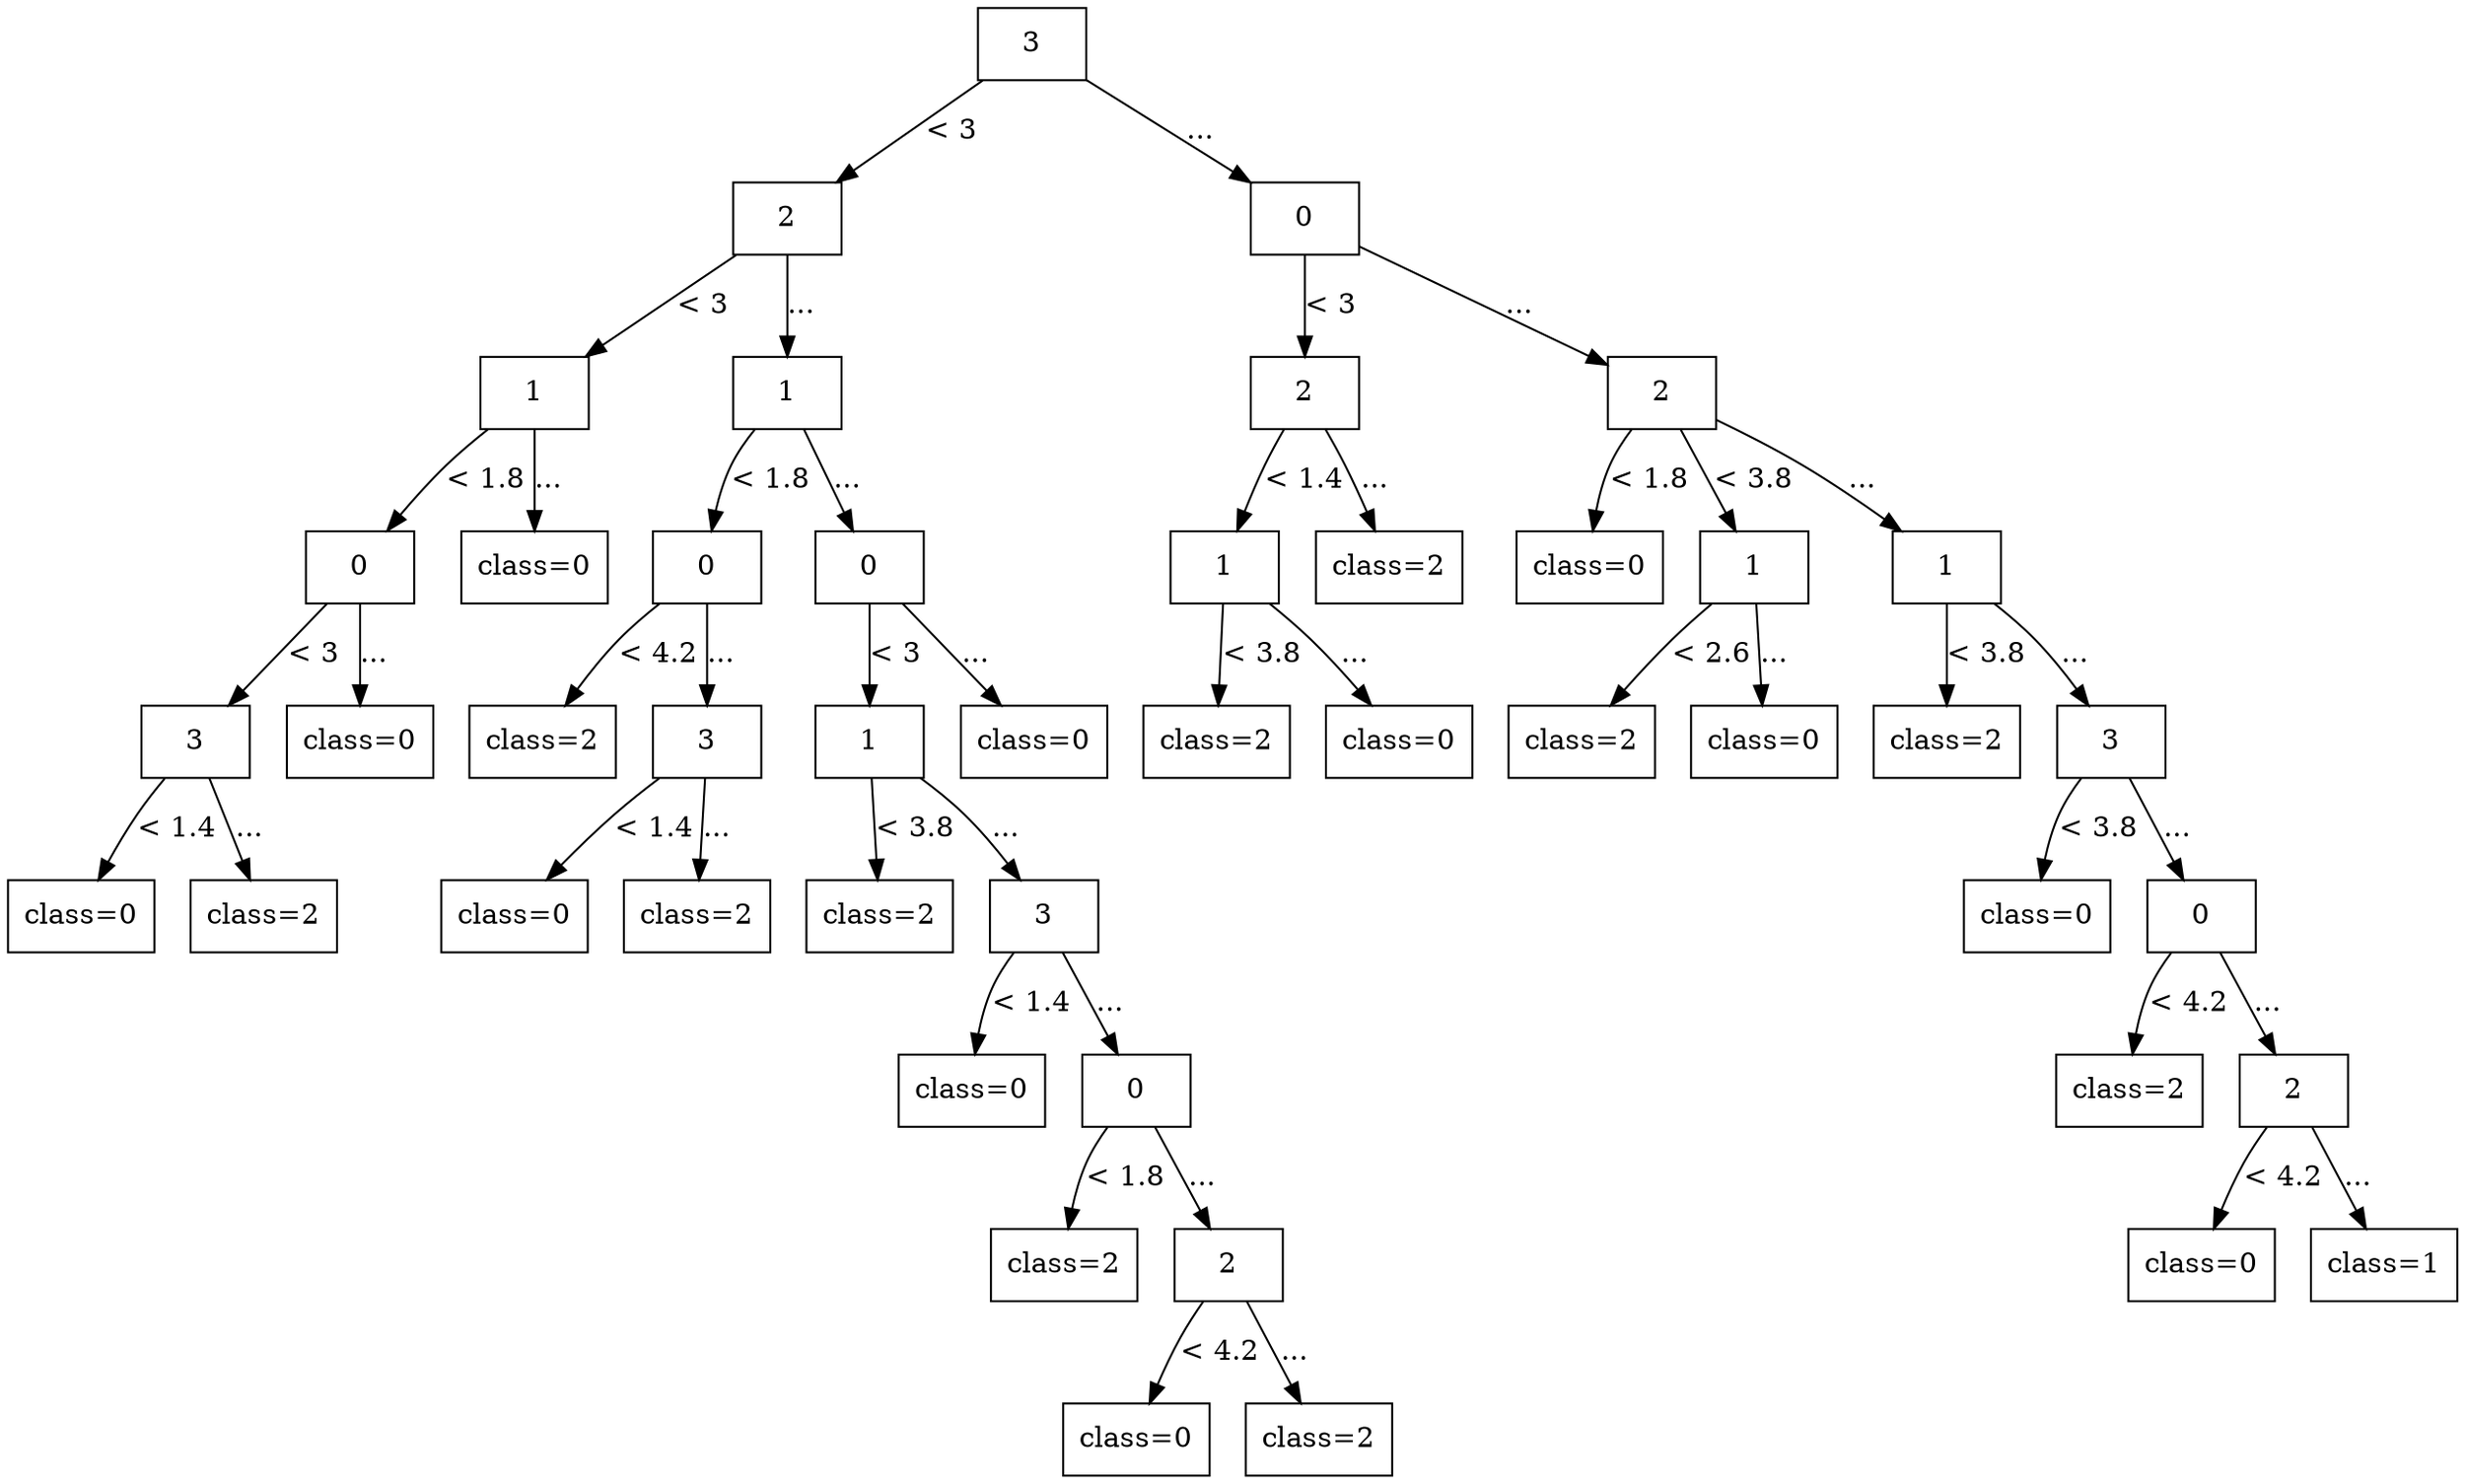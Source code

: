 digraph G {
node [shape=box];

0 [label="3"];

1 [label="2"];
26 [label="0"];

0 -> 1 [label="< 3"];
0 -> 26 [label="..."];

2 [label="1"];
9 [label="1"];
27 [label="2"];
32 [label="2"];

1 -> 2 [label="< 3"];
1 -> 9 [label="..."];
26 -> 27 [label="< 3"];
26 -> 32 [label="..."];

3 [label="0"];
8 [label="class=0"];
10 [label="0"];
15 [label="0"];
28 [label="1"];
31 [label="class=2"];
33 [label="class=0"];
34 [label="1"];
37 [label="1"];

2 -> 3 [label="< 1.8"];
2 -> 8 [label="..."];
9 -> 10 [label="< 1.8"];
9 -> 15 [label="..."];
27 -> 28 [label="< 1.4"];
27 -> 31 [label="..."];
32 -> 33 [label="< 1.8"];
32 -> 34 [label="< 3.8"];
32 -> 37 [label="..."];

4 [label="3"];
7 [label="class=0"];
11 [label="class=2"];
12 [label="3"];
16 [label="1"];
25 [label="class=0"];
29 [label="class=2"];
30 [label="class=0"];
35 [label="class=2"];
36 [label="class=0"];
38 [label="class=2"];
39 [label="3"];

3 -> 4 [label="< 3"];
3 -> 7 [label="..."];
10 -> 11 [label="< 4.2"];
10 -> 12 [label="..."];
15 -> 16 [label="< 3"];
15 -> 25 [label="..."];
28 -> 29 [label="< 3.8"];
28 -> 30 [label="..."];
34 -> 35 [label="< 2.6"];
34 -> 36 [label="..."];
37 -> 38 [label="< 3.8"];
37 -> 39 [label="..."];

5 [label="class=0"];
6 [label="class=2"];
13 [label="class=0"];
14 [label="class=2"];
17 [label="class=2"];
18 [label="3"];
40 [label="class=0"];
41 [label="0"];

4 -> 5 [label="< 1.4"];
4 -> 6 [label="..."];
12 -> 13 [label="< 1.4"];
12 -> 14 [label="..."];
16 -> 17 [label="< 3.8"];
16 -> 18 [label="..."];
39 -> 40 [label="< 3.8"];
39 -> 41 [label="..."];

19 [label="class=0"];
20 [label="0"];
42 [label="class=2"];
43 [label="2"];

18 -> 19 [label="< 1.4"];
18 -> 20 [label="..."];
41 -> 42 [label="< 4.2"];
41 -> 43 [label="..."];

21 [label="class=2"];
22 [label="2"];
44 [label="class=0"];
45 [label="class=1"];

20 -> 21 [label="< 1.8"];
20 -> 22 [label="..."];
43 -> 44 [label="< 4.2"];
43 -> 45 [label="..."];

23 [label="class=0"];
24 [label="class=2"];

22 -> 23 [label="< 4.2"];
22 -> 24 [label="..."];

}